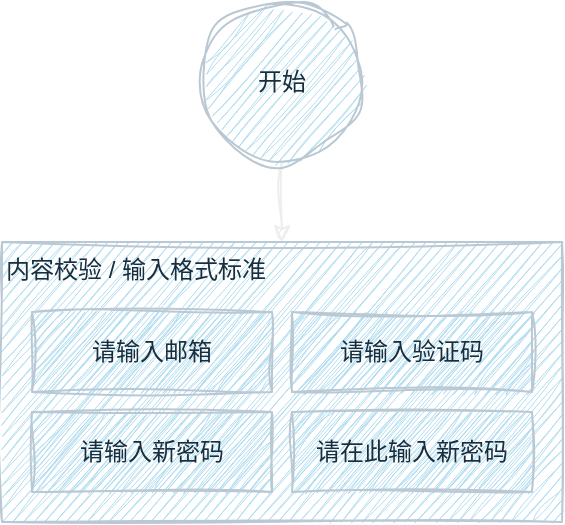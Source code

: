 <mxfile version="21.6.5" type="github">
  <diagram name="第 1 页" id="ABFjYovpaCcEatOb6muG">
    <mxGraphModel dx="1503" dy="768" grid="1" gridSize="10" guides="1" tooltips="1" connect="1" arrows="1" fold="1" page="1" pageScale="1" pageWidth="827" pageHeight="1169" math="0" shadow="0">
      <root>
        <mxCell id="0" />
        <mxCell id="1" parent="0" />
        <mxCell id="9XtBeBoNdV7PvsVut8HQ-6" value="内容校验 / 输入格式标准" style="rounded=0;whiteSpace=wrap;html=1;verticalAlign=top;align=left;sketch=1;curveFitting=1;jiggle=2;labelBackgroundColor=none;fillColor=#B1DDF0;strokeColor=#BAC8D3;fontColor=#182E3E;" vertex="1" parent="1">
          <mxGeometry x="140" y="200" width="280" height="140" as="geometry" />
        </mxCell>
        <mxCell id="9XtBeBoNdV7PvsVut8HQ-7" style="edgeStyle=orthogonalEdgeStyle;rounded=0;orthogonalLoop=1;jettySize=auto;html=1;exitX=0.5;exitY=1;exitDx=0;exitDy=0;entryX=0.5;entryY=0;entryDx=0;entryDy=0;sketch=1;curveFitting=1;jiggle=2;labelBackgroundColor=none;strokeColor=#EEEEEE;fontColor=default;" edge="1" parent="1" source="9XtBeBoNdV7PvsVut8HQ-1" target="9XtBeBoNdV7PvsVut8HQ-6">
          <mxGeometry relative="1" as="geometry" />
        </mxCell>
        <mxCell id="9XtBeBoNdV7PvsVut8HQ-1" value="开始" style="ellipse;whiteSpace=wrap;html=1;aspect=fixed;rounded=0;sketch=1;curveFitting=1;jiggle=2;labelBackgroundColor=none;fillColor=#B1DDF0;strokeColor=#BAC8D3;fontColor=#182E3E;" vertex="1" parent="1">
          <mxGeometry x="240" y="80" width="80" height="80" as="geometry" />
        </mxCell>
        <mxCell id="9XtBeBoNdV7PvsVut8HQ-2" value="请输入邮箱" style="rounded=0;whiteSpace=wrap;html=1;sketch=1;curveFitting=1;jiggle=2;labelBackgroundColor=none;fillColor=#B1DDF0;strokeColor=#BAC8D3;fontColor=#182E3E;" vertex="1" parent="1">
          <mxGeometry x="155" y="235" width="120" height="40" as="geometry" />
        </mxCell>
        <mxCell id="9XtBeBoNdV7PvsVut8HQ-3" value="请输入验证码" style="rounded=0;whiteSpace=wrap;html=1;sketch=1;curveFitting=1;jiggle=2;labelBackgroundColor=none;fillColor=#B1DDF0;strokeColor=#BAC8D3;fontColor=#182E3E;" vertex="1" parent="1">
          <mxGeometry x="285" y="235" width="120" height="40" as="geometry" />
        </mxCell>
        <mxCell id="9XtBeBoNdV7PvsVut8HQ-4" value="请输入新密码" style="rounded=0;whiteSpace=wrap;html=1;sketch=1;curveFitting=1;jiggle=2;labelBackgroundColor=none;fillColor=#B1DDF0;strokeColor=#BAC8D3;fontColor=#182E3E;" vertex="1" parent="1">
          <mxGeometry x="155" y="285" width="120" height="40" as="geometry" />
        </mxCell>
        <mxCell id="9XtBeBoNdV7PvsVut8HQ-5" value="请在此输入新密码" style="rounded=0;whiteSpace=wrap;html=1;sketch=1;curveFitting=1;jiggle=2;labelBackgroundColor=none;fillColor=#B1DDF0;strokeColor=#BAC8D3;fontColor=#182E3E;" vertex="1" parent="1">
          <mxGeometry x="285" y="285" width="120" height="40" as="geometry" />
        </mxCell>
      </root>
    </mxGraphModel>
  </diagram>
</mxfile>
